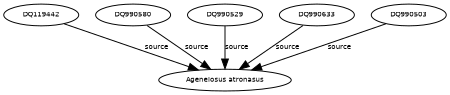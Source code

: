 digraph G {
size="3,3";
node [fontsize=7, fontname="Helvetica"];
edge [fontsize=7, fontname="Helvetica"];
node0 [label="Ageneiosus atronasus", width=0.27433100247,height=0.27433100247];
node1 [label="DQ119442", width=0.27433100247,height=0.27433100247];
node2 [label="DQ990580", width=0.27433100247,height=0.27433100247];
node3 [label="DQ990529", width=0.27433100247,height=0.27433100247];
node4 [label="DQ990633", width=0.27433100247,height=0.27433100247];
node5 [label="DQ990503", width=0.27433100247,height=0.27433100247];
node1 -> node0 [label="source"];
node2 -> node0 [label="source"];
node3 -> node0 [label="source"];
node4 -> node0 [label="source"];
node5 -> node0 [label="source"];
}

